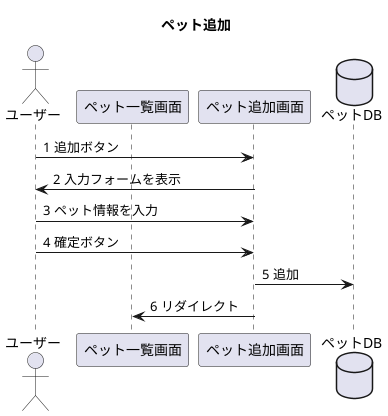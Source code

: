 @startuml
title ペット追加
actor ユーザー
participant ペット一覧画面
participant ペット追加画面
database ペットDB
autonumber "#"

ユーザー->ペット追加画面:追加ボタン
ペット追加画面->ユーザー:入力フォームを表示
ユーザー->ペット追加画面:ペット情報を入力
ユーザー->ペット追加画面:確定ボタン
ペット追加画面->ペットDB:追加
ペット追加画面->ペット一覧画面:リダイレクト

@enduml